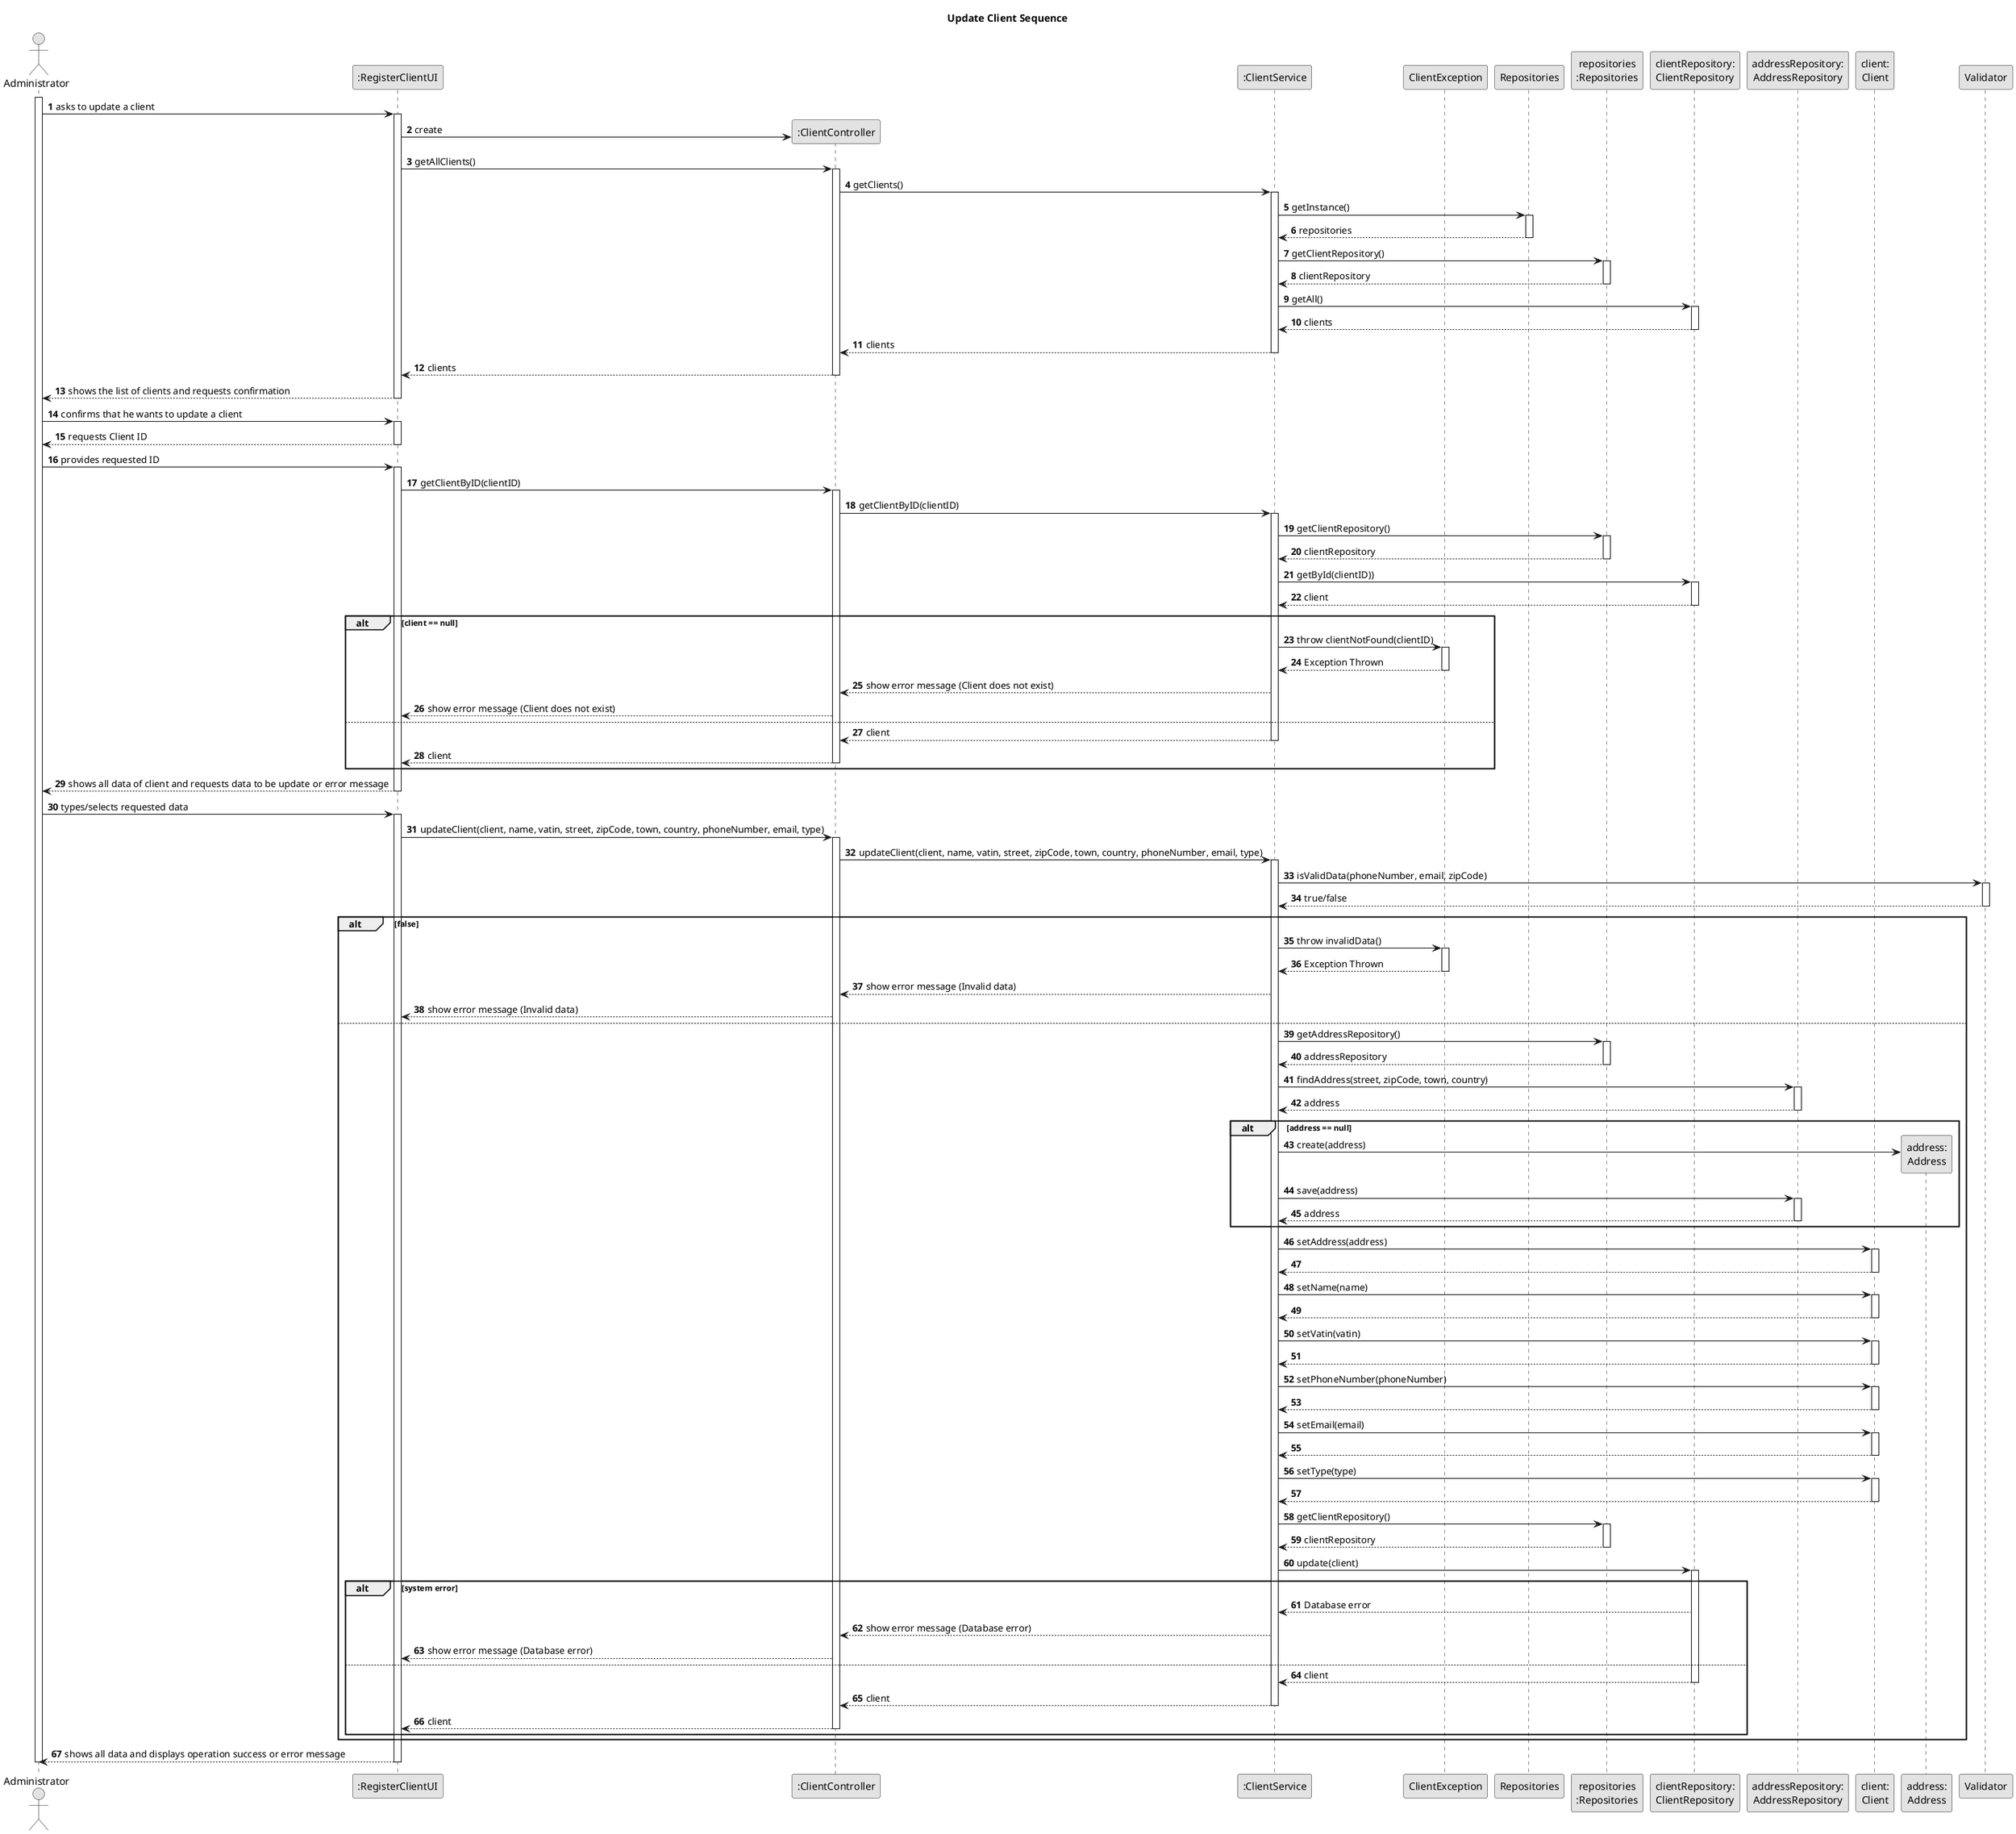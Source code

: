 @startuml
skinparam monochrome true
skinparam packageStyle rectangle
skinparam shadowing false

title System Sequence Diagram (SSD)

autonumber

actor "Administrator" as ADM
participant ":RegisterClientUI" as UI
participant ":ClientController" as CTRL
participant ":ClientService" as SRV
participant "ClientException" as EXC
participant "Repositories" as REPS
participant "repositories\n:Repositories" as REP
participant "clientRepository:\nClientRepository" as clientRepository
participant "addressRepository:\nAddressRepository" as addressRepository
participant "client:\nClient" as CLIENT
participant "address:\nAddress" as ADDRESS
participant "Validator" as VAL

title Update Client Sequence

activate ADM
    ADM -> UI : asks to update a client
    activate UI

        UI -> CTRL** : create

        UI -> CTRL : getAllClients()
        activate CTRL
            CTRL -> SRV : getClients()
            activate SRV

                SRV -> REPS : getInstance()
                activate REPS
                REPS --> SRV: repositories
                deactivate REPS
                SRV -> REP : getClientRepository()
                activate REP
                REP --> SRV : clientRepository
                deactivate REP

                SRV -> clientRepository : getAll()
                activate clientRepository
                clientRepository --> SRV : clients
                deactivate clientRepository
            SRV --> CTRL : clients
            deactivate SRV
        CTRL --> UI : clients
        deactivate CTRL
    UI --> ADM : shows the list of clients and requests confirmation
    deactivate UI

    ADM -> UI : confirms that he wants to update a client
    activate UI

        UI --> ADM : requests Client ID
    deactivate UI

    ADM -> UI : provides requested ID
    activate UI

        UI -> CTRL : getClientByID(clientID)
        activate CTRL
            CTRL -> SRV : getClientByID(clientID)
            activate SRV

                SRV -> REP : getClientRepository()
                activate REP
                REP --> SRV : clientRepository
                deactivate REP
                SRV -> clientRepository : getById(clientID))
                activate clientRepository
                clientRepository --> SRV : client
                deactivate clientRepository
                alt client == null
                    SRV -> EXC: throw clientNotFound(clientID)
                    activate EXC
                    EXC --> SRV: Exception Thrown
                    deactivate EXC
                    SRV --> CTRL: show error message (Client does not exist)
                    CTRL --> UI: show error message (Client does not exist)
                else
            SRV --> CTRL : client
            deactivate SRV
        CTRL --> UI : client
        deactivate CTRL
        end

        UI --> ADM : shows all data of client and requests data to be update or error message
    deactivate UI

    ADM -> UI : types/selects requested data
    activate UI
        UI -> CTRL: updateClient(client, name, vatin, street, zipCode, town, country, phoneNumber, email, type)
        activate CTRL
            CTRL -> SRV: updateClient(client, name, vatin, street, zipCode, town, country, phoneNumber, email, type)
            activate SRV

                SRV -> VAL: isValidData(phoneNumber, email, zipCode)
                activate VAL
                VAL --> SRV: true/false
                deactivate VAL

                alt false

                    SRV -> EXC: throw invalidData()
                    activate EXC
                    EXC --> SRV: Exception Thrown
                    deactivate EXC
                    SRV --> CTRL: show error message (Invalid data)

                    CTRL --> UI: show error message (Invalid data)
                    deactivate VAL
                else

                    SRV -> REP: getAddressRepository()
                    activate REP
                    REP --> SRV: addressRepository
                    deactivate REP

                    SRV -> addressRepository: findAddress(street, zipCode, town, country)
                    activate addressRepository
                    addressRepository --> SRV: address
                    deactivate addressRepository
                    alt address == null
                        SRV -> ADDRESS** : create(address)
                        SRV -> addressRepository: save(address)
                        activate addressRepository
                        addressRepository --> SRV: address
                        deactivate addressRepository
                    end

                    SRV -> CLIENT: setAddress(address)
                    activate CLIENT
                    CLIENT --> SRV :
                    deactivate CLIENT
                    SRV -> CLIENT: setName(name)
                    activate CLIENT
                    CLIENT --> SRV :
                    deactivate CLIENT
                    SRV -> CLIENT: setVatin(vatin)
                    activate CLIENT
                    CLIENT --> SRV :
                    deactivate CLIENT
                    SRV -> CLIENT: setPhoneNumber(phoneNumber)
                    activate CLIENT
                    CLIENT --> SRV :
                    deactivate CLIENT
                    SRV -> CLIENT: setEmail(email)
                    activate CLIENT
                    CLIENT --> SRV :
                    deactivate CLIENT
                    SRV -> CLIENT: setType(type)
                    activate CLIENT
                    CLIENT --> SRV :
                    deactivate CLIENT

                    SRV -> REP: getClientRepository()
                    activate REP
                    REP --> SRV: clientRepository
                    deactivate REP
                    SRV -> clientRepository: update(client)
                    activate clientRepository
                    alt system error
                        clientRepository --> SRV: Database error

                        SRV --> CTRL: show error message (Database error)

                        CTRL --> UI: show error message (Database error)
                    else
                        clientRepository --> SRV: client
                        deactivate clientRepository
                        SRV --> CTRL: client
                        deactivate SRV
                        CTRL --> UI: client
                        deactivate CTRL
                    end
                end

    UI --> ADM: shows all data and displays operation success or error message
    deactivate UI

deactivate ADM
@enduml
